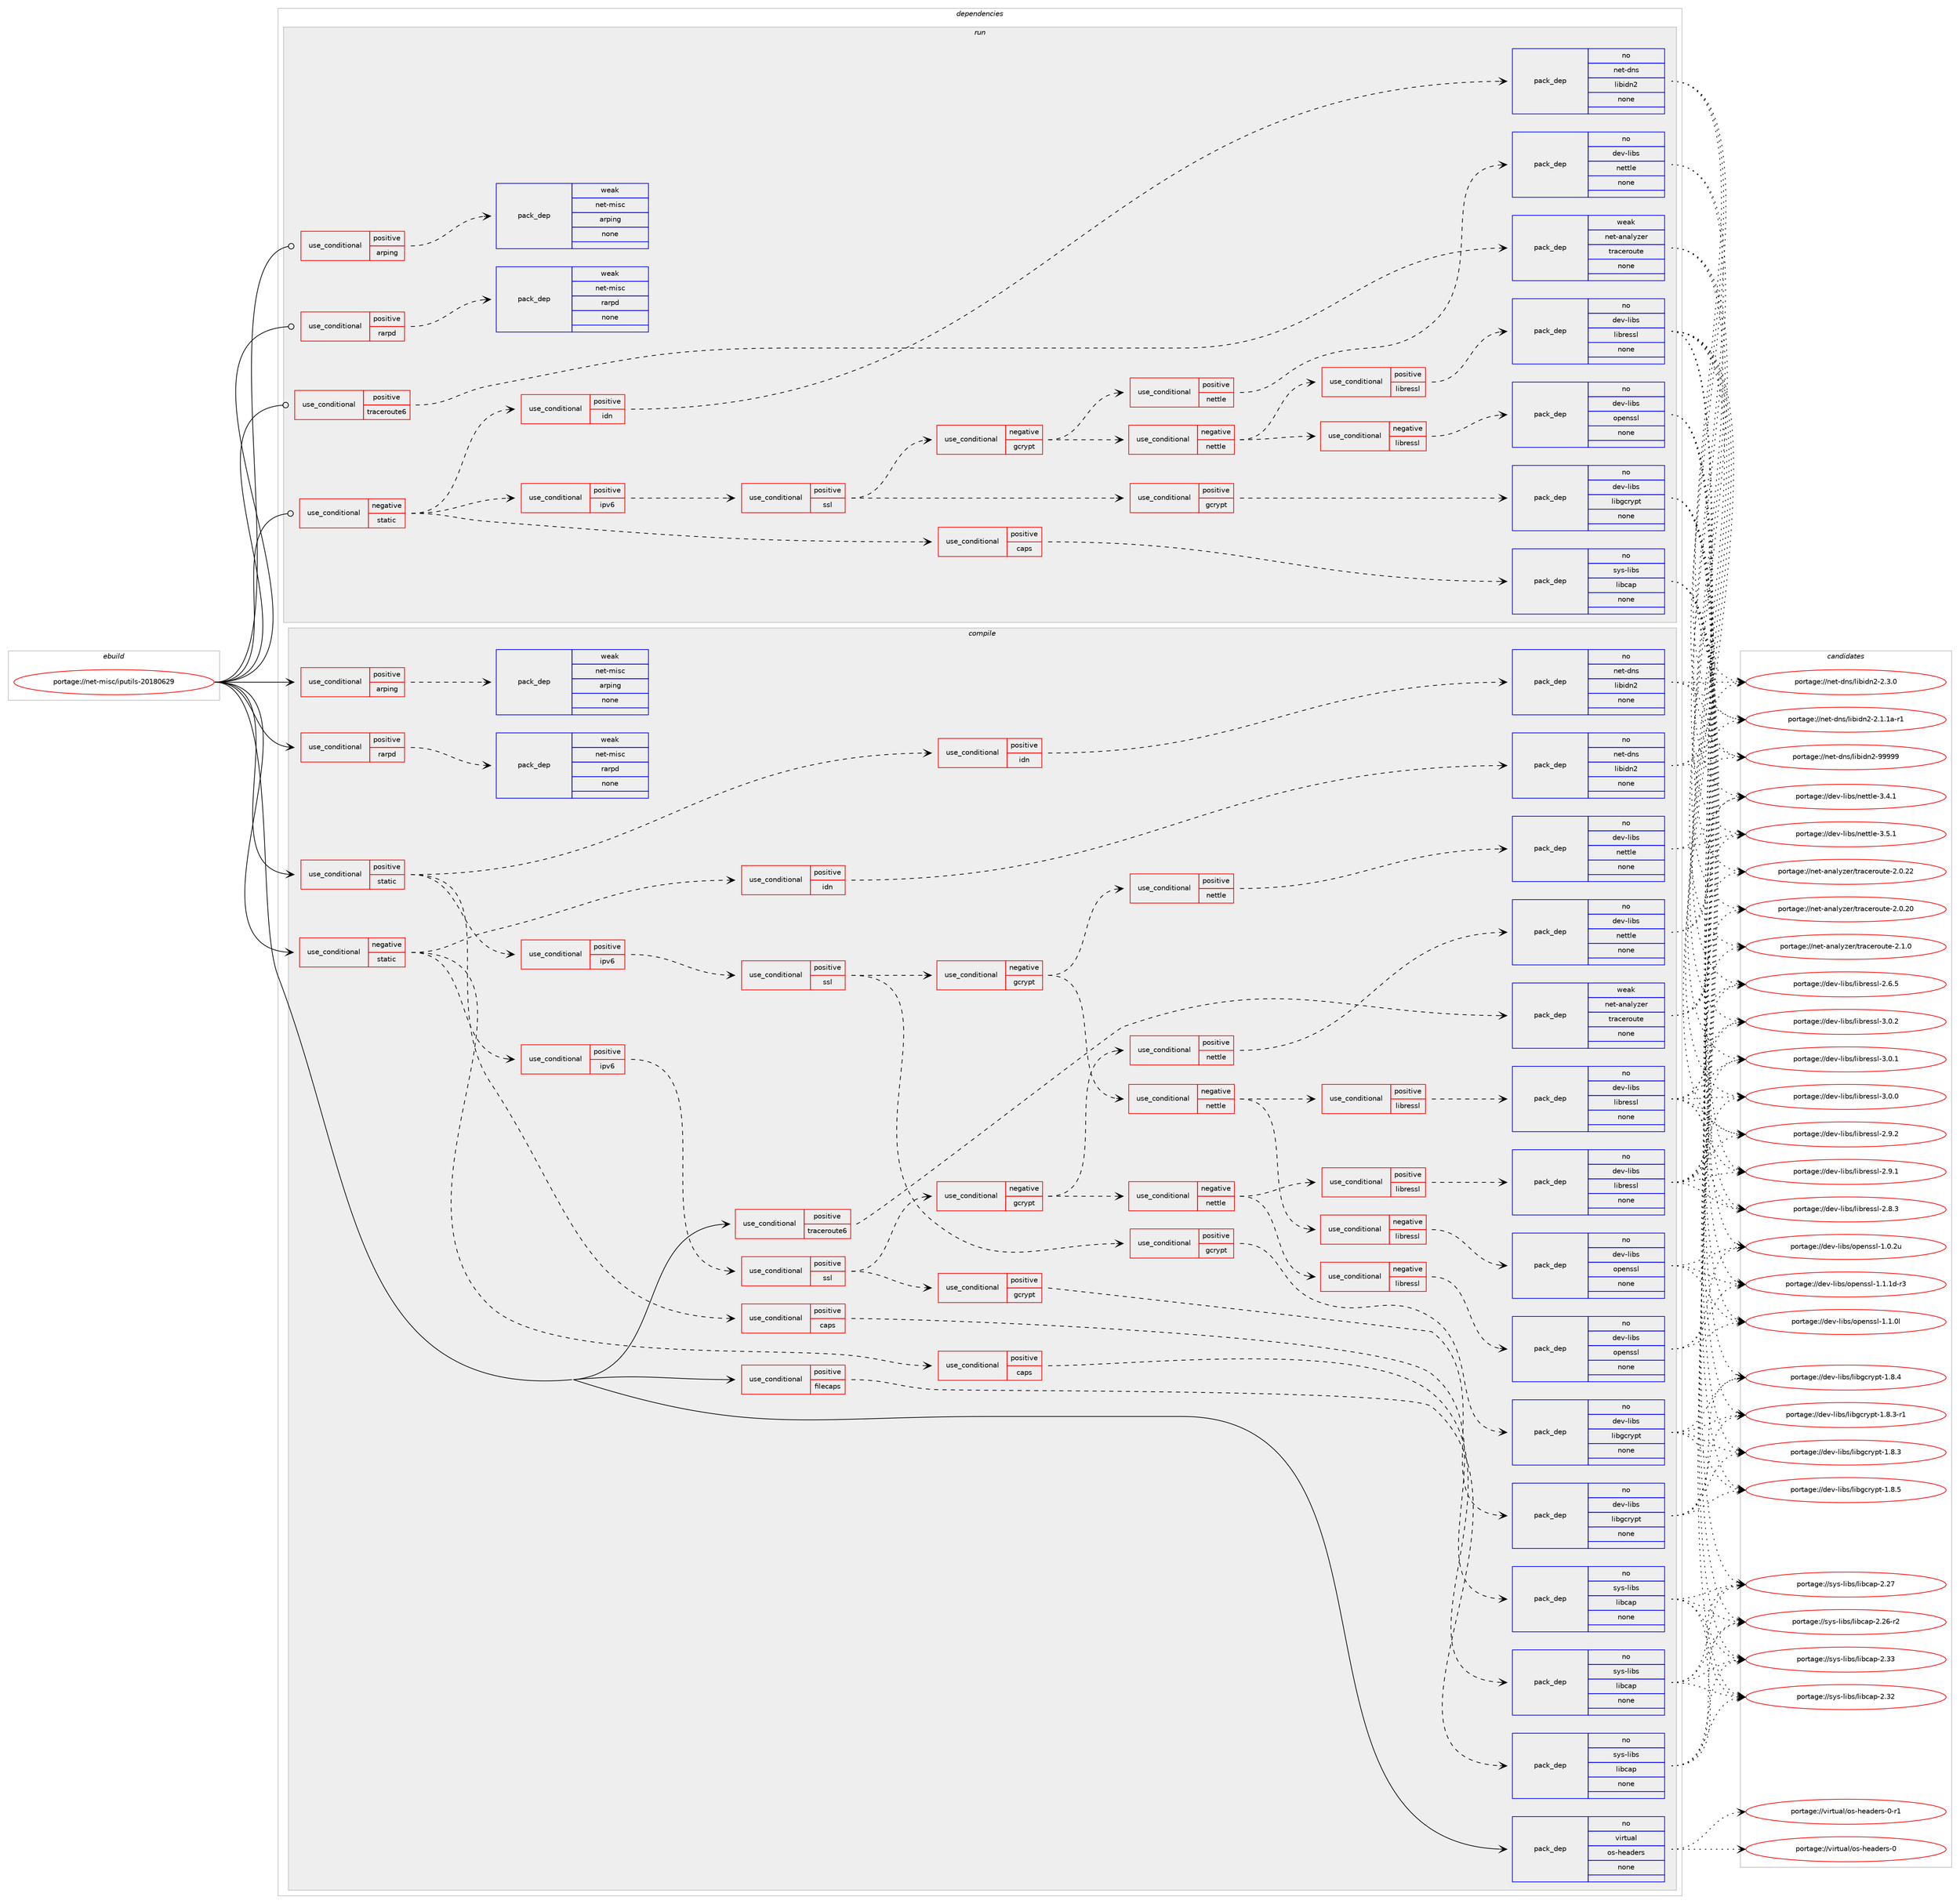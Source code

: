 digraph prolog {

# *************
# Graph options
# *************

newrank=true;
concentrate=true;
compound=true;
graph [rankdir=LR,fontname=Helvetica,fontsize=10,ranksep=1.5];#, ranksep=2.5, nodesep=0.2];
edge  [arrowhead=vee];
node  [fontname=Helvetica,fontsize=10];

# **********
# The ebuild
# **********

subgraph cluster_leftcol {
color=gray;
rank=same;
label=<<i>ebuild</i>>;
id [label="portage://net-misc/iputils-20180629", color=red, width=4, href="../net-misc/iputils-20180629.svg"];
}

# ****************
# The dependencies
# ****************

subgraph cluster_midcol {
color=gray;
label=<<i>dependencies</i>>;
subgraph cluster_compile {
fillcolor="#eeeeee";
style=filled;
label=<<i>compile</i>>;
subgraph cond9974 {
dependency53487 [label=<<TABLE BORDER="0" CELLBORDER="1" CELLSPACING="0" CELLPADDING="4"><TR><TD ROWSPAN="3" CELLPADDING="10">use_conditional</TD></TR><TR><TD>negative</TD></TR><TR><TD>static</TD></TR></TABLE>>, shape=none, color=red];
subgraph cond9975 {
dependency53488 [label=<<TABLE BORDER="0" CELLBORDER="1" CELLSPACING="0" CELLPADDING="4"><TR><TD ROWSPAN="3" CELLPADDING="10">use_conditional</TD></TR><TR><TD>positive</TD></TR><TR><TD>caps</TD></TR></TABLE>>, shape=none, color=red];
subgraph pack42427 {
dependency53489 [label=<<TABLE BORDER="0" CELLBORDER="1" CELLSPACING="0" CELLPADDING="4" WIDTH="220"><TR><TD ROWSPAN="6" CELLPADDING="30">pack_dep</TD></TR><TR><TD WIDTH="110">no</TD></TR><TR><TD>sys-libs</TD></TR><TR><TD>libcap</TD></TR><TR><TD>none</TD></TR><TR><TD></TD></TR></TABLE>>, shape=none, color=blue];
}
dependency53488:e -> dependency53489:w [weight=20,style="dashed",arrowhead="vee"];
}
dependency53487:e -> dependency53488:w [weight=20,style="dashed",arrowhead="vee"];
subgraph cond9976 {
dependency53490 [label=<<TABLE BORDER="0" CELLBORDER="1" CELLSPACING="0" CELLPADDING="4"><TR><TD ROWSPAN="3" CELLPADDING="10">use_conditional</TD></TR><TR><TD>positive</TD></TR><TR><TD>idn</TD></TR></TABLE>>, shape=none, color=red];
subgraph pack42428 {
dependency53491 [label=<<TABLE BORDER="0" CELLBORDER="1" CELLSPACING="0" CELLPADDING="4" WIDTH="220"><TR><TD ROWSPAN="6" CELLPADDING="30">pack_dep</TD></TR><TR><TD WIDTH="110">no</TD></TR><TR><TD>net-dns</TD></TR><TR><TD>libidn2</TD></TR><TR><TD>none</TD></TR><TR><TD></TD></TR></TABLE>>, shape=none, color=blue];
}
dependency53490:e -> dependency53491:w [weight=20,style="dashed",arrowhead="vee"];
}
dependency53487:e -> dependency53490:w [weight=20,style="dashed",arrowhead="vee"];
subgraph cond9977 {
dependency53492 [label=<<TABLE BORDER="0" CELLBORDER="1" CELLSPACING="0" CELLPADDING="4"><TR><TD ROWSPAN="3" CELLPADDING="10">use_conditional</TD></TR><TR><TD>positive</TD></TR><TR><TD>ipv6</TD></TR></TABLE>>, shape=none, color=red];
subgraph cond9978 {
dependency53493 [label=<<TABLE BORDER="0" CELLBORDER="1" CELLSPACING="0" CELLPADDING="4"><TR><TD ROWSPAN="3" CELLPADDING="10">use_conditional</TD></TR><TR><TD>positive</TD></TR><TR><TD>ssl</TD></TR></TABLE>>, shape=none, color=red];
subgraph cond9979 {
dependency53494 [label=<<TABLE BORDER="0" CELLBORDER="1" CELLSPACING="0" CELLPADDING="4"><TR><TD ROWSPAN="3" CELLPADDING="10">use_conditional</TD></TR><TR><TD>positive</TD></TR><TR><TD>gcrypt</TD></TR></TABLE>>, shape=none, color=red];
subgraph pack42429 {
dependency53495 [label=<<TABLE BORDER="0" CELLBORDER="1" CELLSPACING="0" CELLPADDING="4" WIDTH="220"><TR><TD ROWSPAN="6" CELLPADDING="30">pack_dep</TD></TR><TR><TD WIDTH="110">no</TD></TR><TR><TD>dev-libs</TD></TR><TR><TD>libgcrypt</TD></TR><TR><TD>none</TD></TR><TR><TD></TD></TR></TABLE>>, shape=none, color=blue];
}
dependency53494:e -> dependency53495:w [weight=20,style="dashed",arrowhead="vee"];
}
dependency53493:e -> dependency53494:w [weight=20,style="dashed",arrowhead="vee"];
subgraph cond9980 {
dependency53496 [label=<<TABLE BORDER="0" CELLBORDER="1" CELLSPACING="0" CELLPADDING="4"><TR><TD ROWSPAN="3" CELLPADDING="10">use_conditional</TD></TR><TR><TD>negative</TD></TR><TR><TD>gcrypt</TD></TR></TABLE>>, shape=none, color=red];
subgraph cond9981 {
dependency53497 [label=<<TABLE BORDER="0" CELLBORDER="1" CELLSPACING="0" CELLPADDING="4"><TR><TD ROWSPAN="3" CELLPADDING="10">use_conditional</TD></TR><TR><TD>positive</TD></TR><TR><TD>nettle</TD></TR></TABLE>>, shape=none, color=red];
subgraph pack42430 {
dependency53498 [label=<<TABLE BORDER="0" CELLBORDER="1" CELLSPACING="0" CELLPADDING="4" WIDTH="220"><TR><TD ROWSPAN="6" CELLPADDING="30">pack_dep</TD></TR><TR><TD WIDTH="110">no</TD></TR><TR><TD>dev-libs</TD></TR><TR><TD>nettle</TD></TR><TR><TD>none</TD></TR><TR><TD></TD></TR></TABLE>>, shape=none, color=blue];
}
dependency53497:e -> dependency53498:w [weight=20,style="dashed",arrowhead="vee"];
}
dependency53496:e -> dependency53497:w [weight=20,style="dashed",arrowhead="vee"];
subgraph cond9982 {
dependency53499 [label=<<TABLE BORDER="0" CELLBORDER="1" CELLSPACING="0" CELLPADDING="4"><TR><TD ROWSPAN="3" CELLPADDING="10">use_conditional</TD></TR><TR><TD>negative</TD></TR><TR><TD>nettle</TD></TR></TABLE>>, shape=none, color=red];
subgraph cond9983 {
dependency53500 [label=<<TABLE BORDER="0" CELLBORDER="1" CELLSPACING="0" CELLPADDING="4"><TR><TD ROWSPAN="3" CELLPADDING="10">use_conditional</TD></TR><TR><TD>positive</TD></TR><TR><TD>libressl</TD></TR></TABLE>>, shape=none, color=red];
subgraph pack42431 {
dependency53501 [label=<<TABLE BORDER="0" CELLBORDER="1" CELLSPACING="0" CELLPADDING="4" WIDTH="220"><TR><TD ROWSPAN="6" CELLPADDING="30">pack_dep</TD></TR><TR><TD WIDTH="110">no</TD></TR><TR><TD>dev-libs</TD></TR><TR><TD>libressl</TD></TR><TR><TD>none</TD></TR><TR><TD></TD></TR></TABLE>>, shape=none, color=blue];
}
dependency53500:e -> dependency53501:w [weight=20,style="dashed",arrowhead="vee"];
}
dependency53499:e -> dependency53500:w [weight=20,style="dashed",arrowhead="vee"];
subgraph cond9984 {
dependency53502 [label=<<TABLE BORDER="0" CELLBORDER="1" CELLSPACING="0" CELLPADDING="4"><TR><TD ROWSPAN="3" CELLPADDING="10">use_conditional</TD></TR><TR><TD>negative</TD></TR><TR><TD>libressl</TD></TR></TABLE>>, shape=none, color=red];
subgraph pack42432 {
dependency53503 [label=<<TABLE BORDER="0" CELLBORDER="1" CELLSPACING="0" CELLPADDING="4" WIDTH="220"><TR><TD ROWSPAN="6" CELLPADDING="30">pack_dep</TD></TR><TR><TD WIDTH="110">no</TD></TR><TR><TD>dev-libs</TD></TR><TR><TD>openssl</TD></TR><TR><TD>none</TD></TR><TR><TD></TD></TR></TABLE>>, shape=none, color=blue];
}
dependency53502:e -> dependency53503:w [weight=20,style="dashed",arrowhead="vee"];
}
dependency53499:e -> dependency53502:w [weight=20,style="dashed",arrowhead="vee"];
}
dependency53496:e -> dependency53499:w [weight=20,style="dashed",arrowhead="vee"];
}
dependency53493:e -> dependency53496:w [weight=20,style="dashed",arrowhead="vee"];
}
dependency53492:e -> dependency53493:w [weight=20,style="dashed",arrowhead="vee"];
}
dependency53487:e -> dependency53492:w [weight=20,style="dashed",arrowhead="vee"];
}
id:e -> dependency53487:w [weight=20,style="solid",arrowhead="vee"];
subgraph cond9985 {
dependency53504 [label=<<TABLE BORDER="0" CELLBORDER="1" CELLSPACING="0" CELLPADDING="4"><TR><TD ROWSPAN="3" CELLPADDING="10">use_conditional</TD></TR><TR><TD>positive</TD></TR><TR><TD>arping</TD></TR></TABLE>>, shape=none, color=red];
subgraph pack42433 {
dependency53505 [label=<<TABLE BORDER="0" CELLBORDER="1" CELLSPACING="0" CELLPADDING="4" WIDTH="220"><TR><TD ROWSPAN="6" CELLPADDING="30">pack_dep</TD></TR><TR><TD WIDTH="110">weak</TD></TR><TR><TD>net-misc</TD></TR><TR><TD>arping</TD></TR><TR><TD>none</TD></TR><TR><TD></TD></TR></TABLE>>, shape=none, color=blue];
}
dependency53504:e -> dependency53505:w [weight=20,style="dashed",arrowhead="vee"];
}
id:e -> dependency53504:w [weight=20,style="solid",arrowhead="vee"];
subgraph cond9986 {
dependency53506 [label=<<TABLE BORDER="0" CELLBORDER="1" CELLSPACING="0" CELLPADDING="4"><TR><TD ROWSPAN="3" CELLPADDING="10">use_conditional</TD></TR><TR><TD>positive</TD></TR><TR><TD>filecaps</TD></TR></TABLE>>, shape=none, color=red];
subgraph pack42434 {
dependency53507 [label=<<TABLE BORDER="0" CELLBORDER="1" CELLSPACING="0" CELLPADDING="4" WIDTH="220"><TR><TD ROWSPAN="6" CELLPADDING="30">pack_dep</TD></TR><TR><TD WIDTH="110">no</TD></TR><TR><TD>sys-libs</TD></TR><TR><TD>libcap</TD></TR><TR><TD>none</TD></TR><TR><TD></TD></TR></TABLE>>, shape=none, color=blue];
}
dependency53506:e -> dependency53507:w [weight=20,style="dashed",arrowhead="vee"];
}
id:e -> dependency53506:w [weight=20,style="solid",arrowhead="vee"];
subgraph cond9987 {
dependency53508 [label=<<TABLE BORDER="0" CELLBORDER="1" CELLSPACING="0" CELLPADDING="4"><TR><TD ROWSPAN="3" CELLPADDING="10">use_conditional</TD></TR><TR><TD>positive</TD></TR><TR><TD>rarpd</TD></TR></TABLE>>, shape=none, color=red];
subgraph pack42435 {
dependency53509 [label=<<TABLE BORDER="0" CELLBORDER="1" CELLSPACING="0" CELLPADDING="4" WIDTH="220"><TR><TD ROWSPAN="6" CELLPADDING="30">pack_dep</TD></TR><TR><TD WIDTH="110">weak</TD></TR><TR><TD>net-misc</TD></TR><TR><TD>rarpd</TD></TR><TR><TD>none</TD></TR><TR><TD></TD></TR></TABLE>>, shape=none, color=blue];
}
dependency53508:e -> dependency53509:w [weight=20,style="dashed",arrowhead="vee"];
}
id:e -> dependency53508:w [weight=20,style="solid",arrowhead="vee"];
subgraph cond9988 {
dependency53510 [label=<<TABLE BORDER="0" CELLBORDER="1" CELLSPACING="0" CELLPADDING="4"><TR><TD ROWSPAN="3" CELLPADDING="10">use_conditional</TD></TR><TR><TD>positive</TD></TR><TR><TD>static</TD></TR></TABLE>>, shape=none, color=red];
subgraph cond9989 {
dependency53511 [label=<<TABLE BORDER="0" CELLBORDER="1" CELLSPACING="0" CELLPADDING="4"><TR><TD ROWSPAN="3" CELLPADDING="10">use_conditional</TD></TR><TR><TD>positive</TD></TR><TR><TD>caps</TD></TR></TABLE>>, shape=none, color=red];
subgraph pack42436 {
dependency53512 [label=<<TABLE BORDER="0" CELLBORDER="1" CELLSPACING="0" CELLPADDING="4" WIDTH="220"><TR><TD ROWSPAN="6" CELLPADDING="30">pack_dep</TD></TR><TR><TD WIDTH="110">no</TD></TR><TR><TD>sys-libs</TD></TR><TR><TD>libcap</TD></TR><TR><TD>none</TD></TR><TR><TD></TD></TR></TABLE>>, shape=none, color=blue];
}
dependency53511:e -> dependency53512:w [weight=20,style="dashed",arrowhead="vee"];
}
dependency53510:e -> dependency53511:w [weight=20,style="dashed",arrowhead="vee"];
subgraph cond9990 {
dependency53513 [label=<<TABLE BORDER="0" CELLBORDER="1" CELLSPACING="0" CELLPADDING="4"><TR><TD ROWSPAN="3" CELLPADDING="10">use_conditional</TD></TR><TR><TD>positive</TD></TR><TR><TD>idn</TD></TR></TABLE>>, shape=none, color=red];
subgraph pack42437 {
dependency53514 [label=<<TABLE BORDER="0" CELLBORDER="1" CELLSPACING="0" CELLPADDING="4" WIDTH="220"><TR><TD ROWSPAN="6" CELLPADDING="30">pack_dep</TD></TR><TR><TD WIDTH="110">no</TD></TR><TR><TD>net-dns</TD></TR><TR><TD>libidn2</TD></TR><TR><TD>none</TD></TR><TR><TD></TD></TR></TABLE>>, shape=none, color=blue];
}
dependency53513:e -> dependency53514:w [weight=20,style="dashed",arrowhead="vee"];
}
dependency53510:e -> dependency53513:w [weight=20,style="dashed",arrowhead="vee"];
subgraph cond9991 {
dependency53515 [label=<<TABLE BORDER="0" CELLBORDER="1" CELLSPACING="0" CELLPADDING="4"><TR><TD ROWSPAN="3" CELLPADDING="10">use_conditional</TD></TR><TR><TD>positive</TD></TR><TR><TD>ipv6</TD></TR></TABLE>>, shape=none, color=red];
subgraph cond9992 {
dependency53516 [label=<<TABLE BORDER="0" CELLBORDER="1" CELLSPACING="0" CELLPADDING="4"><TR><TD ROWSPAN="3" CELLPADDING="10">use_conditional</TD></TR><TR><TD>positive</TD></TR><TR><TD>ssl</TD></TR></TABLE>>, shape=none, color=red];
subgraph cond9993 {
dependency53517 [label=<<TABLE BORDER="0" CELLBORDER="1" CELLSPACING="0" CELLPADDING="4"><TR><TD ROWSPAN="3" CELLPADDING="10">use_conditional</TD></TR><TR><TD>positive</TD></TR><TR><TD>gcrypt</TD></TR></TABLE>>, shape=none, color=red];
subgraph pack42438 {
dependency53518 [label=<<TABLE BORDER="0" CELLBORDER="1" CELLSPACING="0" CELLPADDING="4" WIDTH="220"><TR><TD ROWSPAN="6" CELLPADDING="30">pack_dep</TD></TR><TR><TD WIDTH="110">no</TD></TR><TR><TD>dev-libs</TD></TR><TR><TD>libgcrypt</TD></TR><TR><TD>none</TD></TR><TR><TD></TD></TR></TABLE>>, shape=none, color=blue];
}
dependency53517:e -> dependency53518:w [weight=20,style="dashed",arrowhead="vee"];
}
dependency53516:e -> dependency53517:w [weight=20,style="dashed",arrowhead="vee"];
subgraph cond9994 {
dependency53519 [label=<<TABLE BORDER="0" CELLBORDER="1" CELLSPACING="0" CELLPADDING="4"><TR><TD ROWSPAN="3" CELLPADDING="10">use_conditional</TD></TR><TR><TD>negative</TD></TR><TR><TD>gcrypt</TD></TR></TABLE>>, shape=none, color=red];
subgraph cond9995 {
dependency53520 [label=<<TABLE BORDER="0" CELLBORDER="1" CELLSPACING="0" CELLPADDING="4"><TR><TD ROWSPAN="3" CELLPADDING="10">use_conditional</TD></TR><TR><TD>positive</TD></TR><TR><TD>nettle</TD></TR></TABLE>>, shape=none, color=red];
subgraph pack42439 {
dependency53521 [label=<<TABLE BORDER="0" CELLBORDER="1" CELLSPACING="0" CELLPADDING="4" WIDTH="220"><TR><TD ROWSPAN="6" CELLPADDING="30">pack_dep</TD></TR><TR><TD WIDTH="110">no</TD></TR><TR><TD>dev-libs</TD></TR><TR><TD>nettle</TD></TR><TR><TD>none</TD></TR><TR><TD></TD></TR></TABLE>>, shape=none, color=blue];
}
dependency53520:e -> dependency53521:w [weight=20,style="dashed",arrowhead="vee"];
}
dependency53519:e -> dependency53520:w [weight=20,style="dashed",arrowhead="vee"];
subgraph cond9996 {
dependency53522 [label=<<TABLE BORDER="0" CELLBORDER="1" CELLSPACING="0" CELLPADDING="4"><TR><TD ROWSPAN="3" CELLPADDING="10">use_conditional</TD></TR><TR><TD>negative</TD></TR><TR><TD>nettle</TD></TR></TABLE>>, shape=none, color=red];
subgraph cond9997 {
dependency53523 [label=<<TABLE BORDER="0" CELLBORDER="1" CELLSPACING="0" CELLPADDING="4"><TR><TD ROWSPAN="3" CELLPADDING="10">use_conditional</TD></TR><TR><TD>positive</TD></TR><TR><TD>libressl</TD></TR></TABLE>>, shape=none, color=red];
subgraph pack42440 {
dependency53524 [label=<<TABLE BORDER="0" CELLBORDER="1" CELLSPACING="0" CELLPADDING="4" WIDTH="220"><TR><TD ROWSPAN="6" CELLPADDING="30">pack_dep</TD></TR><TR><TD WIDTH="110">no</TD></TR><TR><TD>dev-libs</TD></TR><TR><TD>libressl</TD></TR><TR><TD>none</TD></TR><TR><TD></TD></TR></TABLE>>, shape=none, color=blue];
}
dependency53523:e -> dependency53524:w [weight=20,style="dashed",arrowhead="vee"];
}
dependency53522:e -> dependency53523:w [weight=20,style="dashed",arrowhead="vee"];
subgraph cond9998 {
dependency53525 [label=<<TABLE BORDER="0" CELLBORDER="1" CELLSPACING="0" CELLPADDING="4"><TR><TD ROWSPAN="3" CELLPADDING="10">use_conditional</TD></TR><TR><TD>negative</TD></TR><TR><TD>libressl</TD></TR></TABLE>>, shape=none, color=red];
subgraph pack42441 {
dependency53526 [label=<<TABLE BORDER="0" CELLBORDER="1" CELLSPACING="0" CELLPADDING="4" WIDTH="220"><TR><TD ROWSPAN="6" CELLPADDING="30">pack_dep</TD></TR><TR><TD WIDTH="110">no</TD></TR><TR><TD>dev-libs</TD></TR><TR><TD>openssl</TD></TR><TR><TD>none</TD></TR><TR><TD></TD></TR></TABLE>>, shape=none, color=blue];
}
dependency53525:e -> dependency53526:w [weight=20,style="dashed",arrowhead="vee"];
}
dependency53522:e -> dependency53525:w [weight=20,style="dashed",arrowhead="vee"];
}
dependency53519:e -> dependency53522:w [weight=20,style="dashed",arrowhead="vee"];
}
dependency53516:e -> dependency53519:w [weight=20,style="dashed",arrowhead="vee"];
}
dependency53515:e -> dependency53516:w [weight=20,style="dashed",arrowhead="vee"];
}
dependency53510:e -> dependency53515:w [weight=20,style="dashed",arrowhead="vee"];
}
id:e -> dependency53510:w [weight=20,style="solid",arrowhead="vee"];
subgraph cond9999 {
dependency53527 [label=<<TABLE BORDER="0" CELLBORDER="1" CELLSPACING="0" CELLPADDING="4"><TR><TD ROWSPAN="3" CELLPADDING="10">use_conditional</TD></TR><TR><TD>positive</TD></TR><TR><TD>traceroute6</TD></TR></TABLE>>, shape=none, color=red];
subgraph pack42442 {
dependency53528 [label=<<TABLE BORDER="0" CELLBORDER="1" CELLSPACING="0" CELLPADDING="4" WIDTH="220"><TR><TD ROWSPAN="6" CELLPADDING="30">pack_dep</TD></TR><TR><TD WIDTH="110">weak</TD></TR><TR><TD>net-analyzer</TD></TR><TR><TD>traceroute</TD></TR><TR><TD>none</TD></TR><TR><TD></TD></TR></TABLE>>, shape=none, color=blue];
}
dependency53527:e -> dependency53528:w [weight=20,style="dashed",arrowhead="vee"];
}
id:e -> dependency53527:w [weight=20,style="solid",arrowhead="vee"];
subgraph pack42443 {
dependency53529 [label=<<TABLE BORDER="0" CELLBORDER="1" CELLSPACING="0" CELLPADDING="4" WIDTH="220"><TR><TD ROWSPAN="6" CELLPADDING="30">pack_dep</TD></TR><TR><TD WIDTH="110">no</TD></TR><TR><TD>virtual</TD></TR><TR><TD>os-headers</TD></TR><TR><TD>none</TD></TR><TR><TD></TD></TR></TABLE>>, shape=none, color=blue];
}
id:e -> dependency53529:w [weight=20,style="solid",arrowhead="vee"];
}
subgraph cluster_compileandrun {
fillcolor="#eeeeee";
style=filled;
label=<<i>compile and run</i>>;
}
subgraph cluster_run {
fillcolor="#eeeeee";
style=filled;
label=<<i>run</i>>;
subgraph cond10000 {
dependency53530 [label=<<TABLE BORDER="0" CELLBORDER="1" CELLSPACING="0" CELLPADDING="4"><TR><TD ROWSPAN="3" CELLPADDING="10">use_conditional</TD></TR><TR><TD>negative</TD></TR><TR><TD>static</TD></TR></TABLE>>, shape=none, color=red];
subgraph cond10001 {
dependency53531 [label=<<TABLE BORDER="0" CELLBORDER="1" CELLSPACING="0" CELLPADDING="4"><TR><TD ROWSPAN="3" CELLPADDING="10">use_conditional</TD></TR><TR><TD>positive</TD></TR><TR><TD>caps</TD></TR></TABLE>>, shape=none, color=red];
subgraph pack42444 {
dependency53532 [label=<<TABLE BORDER="0" CELLBORDER="1" CELLSPACING="0" CELLPADDING="4" WIDTH="220"><TR><TD ROWSPAN="6" CELLPADDING="30">pack_dep</TD></TR><TR><TD WIDTH="110">no</TD></TR><TR><TD>sys-libs</TD></TR><TR><TD>libcap</TD></TR><TR><TD>none</TD></TR><TR><TD></TD></TR></TABLE>>, shape=none, color=blue];
}
dependency53531:e -> dependency53532:w [weight=20,style="dashed",arrowhead="vee"];
}
dependency53530:e -> dependency53531:w [weight=20,style="dashed",arrowhead="vee"];
subgraph cond10002 {
dependency53533 [label=<<TABLE BORDER="0" CELLBORDER="1" CELLSPACING="0" CELLPADDING="4"><TR><TD ROWSPAN="3" CELLPADDING="10">use_conditional</TD></TR><TR><TD>positive</TD></TR><TR><TD>idn</TD></TR></TABLE>>, shape=none, color=red];
subgraph pack42445 {
dependency53534 [label=<<TABLE BORDER="0" CELLBORDER="1" CELLSPACING="0" CELLPADDING="4" WIDTH="220"><TR><TD ROWSPAN="6" CELLPADDING="30">pack_dep</TD></TR><TR><TD WIDTH="110">no</TD></TR><TR><TD>net-dns</TD></TR><TR><TD>libidn2</TD></TR><TR><TD>none</TD></TR><TR><TD></TD></TR></TABLE>>, shape=none, color=blue];
}
dependency53533:e -> dependency53534:w [weight=20,style="dashed",arrowhead="vee"];
}
dependency53530:e -> dependency53533:w [weight=20,style="dashed",arrowhead="vee"];
subgraph cond10003 {
dependency53535 [label=<<TABLE BORDER="0" CELLBORDER="1" CELLSPACING="0" CELLPADDING="4"><TR><TD ROWSPAN="3" CELLPADDING="10">use_conditional</TD></TR><TR><TD>positive</TD></TR><TR><TD>ipv6</TD></TR></TABLE>>, shape=none, color=red];
subgraph cond10004 {
dependency53536 [label=<<TABLE BORDER="0" CELLBORDER="1" CELLSPACING="0" CELLPADDING="4"><TR><TD ROWSPAN="3" CELLPADDING="10">use_conditional</TD></TR><TR><TD>positive</TD></TR><TR><TD>ssl</TD></TR></TABLE>>, shape=none, color=red];
subgraph cond10005 {
dependency53537 [label=<<TABLE BORDER="0" CELLBORDER="1" CELLSPACING="0" CELLPADDING="4"><TR><TD ROWSPAN="3" CELLPADDING="10">use_conditional</TD></TR><TR><TD>positive</TD></TR><TR><TD>gcrypt</TD></TR></TABLE>>, shape=none, color=red];
subgraph pack42446 {
dependency53538 [label=<<TABLE BORDER="0" CELLBORDER="1" CELLSPACING="0" CELLPADDING="4" WIDTH="220"><TR><TD ROWSPAN="6" CELLPADDING="30">pack_dep</TD></TR><TR><TD WIDTH="110">no</TD></TR><TR><TD>dev-libs</TD></TR><TR><TD>libgcrypt</TD></TR><TR><TD>none</TD></TR><TR><TD></TD></TR></TABLE>>, shape=none, color=blue];
}
dependency53537:e -> dependency53538:w [weight=20,style="dashed",arrowhead="vee"];
}
dependency53536:e -> dependency53537:w [weight=20,style="dashed",arrowhead="vee"];
subgraph cond10006 {
dependency53539 [label=<<TABLE BORDER="0" CELLBORDER="1" CELLSPACING="0" CELLPADDING="4"><TR><TD ROWSPAN="3" CELLPADDING="10">use_conditional</TD></TR><TR><TD>negative</TD></TR><TR><TD>gcrypt</TD></TR></TABLE>>, shape=none, color=red];
subgraph cond10007 {
dependency53540 [label=<<TABLE BORDER="0" CELLBORDER="1" CELLSPACING="0" CELLPADDING="4"><TR><TD ROWSPAN="3" CELLPADDING="10">use_conditional</TD></TR><TR><TD>positive</TD></TR><TR><TD>nettle</TD></TR></TABLE>>, shape=none, color=red];
subgraph pack42447 {
dependency53541 [label=<<TABLE BORDER="0" CELLBORDER="1" CELLSPACING="0" CELLPADDING="4" WIDTH="220"><TR><TD ROWSPAN="6" CELLPADDING="30">pack_dep</TD></TR><TR><TD WIDTH="110">no</TD></TR><TR><TD>dev-libs</TD></TR><TR><TD>nettle</TD></TR><TR><TD>none</TD></TR><TR><TD></TD></TR></TABLE>>, shape=none, color=blue];
}
dependency53540:e -> dependency53541:w [weight=20,style="dashed",arrowhead="vee"];
}
dependency53539:e -> dependency53540:w [weight=20,style="dashed",arrowhead="vee"];
subgraph cond10008 {
dependency53542 [label=<<TABLE BORDER="0" CELLBORDER="1" CELLSPACING="0" CELLPADDING="4"><TR><TD ROWSPAN="3" CELLPADDING="10">use_conditional</TD></TR><TR><TD>negative</TD></TR><TR><TD>nettle</TD></TR></TABLE>>, shape=none, color=red];
subgraph cond10009 {
dependency53543 [label=<<TABLE BORDER="0" CELLBORDER="1" CELLSPACING="0" CELLPADDING="4"><TR><TD ROWSPAN="3" CELLPADDING="10">use_conditional</TD></TR><TR><TD>positive</TD></TR><TR><TD>libressl</TD></TR></TABLE>>, shape=none, color=red];
subgraph pack42448 {
dependency53544 [label=<<TABLE BORDER="0" CELLBORDER="1" CELLSPACING="0" CELLPADDING="4" WIDTH="220"><TR><TD ROWSPAN="6" CELLPADDING="30">pack_dep</TD></TR><TR><TD WIDTH="110">no</TD></TR><TR><TD>dev-libs</TD></TR><TR><TD>libressl</TD></TR><TR><TD>none</TD></TR><TR><TD></TD></TR></TABLE>>, shape=none, color=blue];
}
dependency53543:e -> dependency53544:w [weight=20,style="dashed",arrowhead="vee"];
}
dependency53542:e -> dependency53543:w [weight=20,style="dashed",arrowhead="vee"];
subgraph cond10010 {
dependency53545 [label=<<TABLE BORDER="0" CELLBORDER="1" CELLSPACING="0" CELLPADDING="4"><TR><TD ROWSPAN="3" CELLPADDING="10">use_conditional</TD></TR><TR><TD>negative</TD></TR><TR><TD>libressl</TD></TR></TABLE>>, shape=none, color=red];
subgraph pack42449 {
dependency53546 [label=<<TABLE BORDER="0" CELLBORDER="1" CELLSPACING="0" CELLPADDING="4" WIDTH="220"><TR><TD ROWSPAN="6" CELLPADDING="30">pack_dep</TD></TR><TR><TD WIDTH="110">no</TD></TR><TR><TD>dev-libs</TD></TR><TR><TD>openssl</TD></TR><TR><TD>none</TD></TR><TR><TD></TD></TR></TABLE>>, shape=none, color=blue];
}
dependency53545:e -> dependency53546:w [weight=20,style="dashed",arrowhead="vee"];
}
dependency53542:e -> dependency53545:w [weight=20,style="dashed",arrowhead="vee"];
}
dependency53539:e -> dependency53542:w [weight=20,style="dashed",arrowhead="vee"];
}
dependency53536:e -> dependency53539:w [weight=20,style="dashed",arrowhead="vee"];
}
dependency53535:e -> dependency53536:w [weight=20,style="dashed",arrowhead="vee"];
}
dependency53530:e -> dependency53535:w [weight=20,style="dashed",arrowhead="vee"];
}
id:e -> dependency53530:w [weight=20,style="solid",arrowhead="odot"];
subgraph cond10011 {
dependency53547 [label=<<TABLE BORDER="0" CELLBORDER="1" CELLSPACING="0" CELLPADDING="4"><TR><TD ROWSPAN="3" CELLPADDING="10">use_conditional</TD></TR><TR><TD>positive</TD></TR><TR><TD>arping</TD></TR></TABLE>>, shape=none, color=red];
subgraph pack42450 {
dependency53548 [label=<<TABLE BORDER="0" CELLBORDER="1" CELLSPACING="0" CELLPADDING="4" WIDTH="220"><TR><TD ROWSPAN="6" CELLPADDING="30">pack_dep</TD></TR><TR><TD WIDTH="110">weak</TD></TR><TR><TD>net-misc</TD></TR><TR><TD>arping</TD></TR><TR><TD>none</TD></TR><TR><TD></TD></TR></TABLE>>, shape=none, color=blue];
}
dependency53547:e -> dependency53548:w [weight=20,style="dashed",arrowhead="vee"];
}
id:e -> dependency53547:w [weight=20,style="solid",arrowhead="odot"];
subgraph cond10012 {
dependency53549 [label=<<TABLE BORDER="0" CELLBORDER="1" CELLSPACING="0" CELLPADDING="4"><TR><TD ROWSPAN="3" CELLPADDING="10">use_conditional</TD></TR><TR><TD>positive</TD></TR><TR><TD>rarpd</TD></TR></TABLE>>, shape=none, color=red];
subgraph pack42451 {
dependency53550 [label=<<TABLE BORDER="0" CELLBORDER="1" CELLSPACING="0" CELLPADDING="4" WIDTH="220"><TR><TD ROWSPAN="6" CELLPADDING="30">pack_dep</TD></TR><TR><TD WIDTH="110">weak</TD></TR><TR><TD>net-misc</TD></TR><TR><TD>rarpd</TD></TR><TR><TD>none</TD></TR><TR><TD></TD></TR></TABLE>>, shape=none, color=blue];
}
dependency53549:e -> dependency53550:w [weight=20,style="dashed",arrowhead="vee"];
}
id:e -> dependency53549:w [weight=20,style="solid",arrowhead="odot"];
subgraph cond10013 {
dependency53551 [label=<<TABLE BORDER="0" CELLBORDER="1" CELLSPACING="0" CELLPADDING="4"><TR><TD ROWSPAN="3" CELLPADDING="10">use_conditional</TD></TR><TR><TD>positive</TD></TR><TR><TD>traceroute6</TD></TR></TABLE>>, shape=none, color=red];
subgraph pack42452 {
dependency53552 [label=<<TABLE BORDER="0" CELLBORDER="1" CELLSPACING="0" CELLPADDING="4" WIDTH="220"><TR><TD ROWSPAN="6" CELLPADDING="30">pack_dep</TD></TR><TR><TD WIDTH="110">weak</TD></TR><TR><TD>net-analyzer</TD></TR><TR><TD>traceroute</TD></TR><TR><TD>none</TD></TR><TR><TD></TD></TR></TABLE>>, shape=none, color=blue];
}
dependency53551:e -> dependency53552:w [weight=20,style="dashed",arrowhead="vee"];
}
id:e -> dependency53551:w [weight=20,style="solid",arrowhead="odot"];
}
}

# **************
# The candidates
# **************

subgraph cluster_choices {
rank=same;
color=gray;
label=<<i>candidates</i>>;

subgraph choice42427 {
color=black;
nodesep=1;
choice1151211154510810598115471081059899971124550465151 [label="portage://sys-libs/libcap-2.33", color=red, width=4,href="../sys-libs/libcap-2.33.svg"];
choice1151211154510810598115471081059899971124550465150 [label="portage://sys-libs/libcap-2.32", color=red, width=4,href="../sys-libs/libcap-2.32.svg"];
choice1151211154510810598115471081059899971124550465055 [label="portage://sys-libs/libcap-2.27", color=red, width=4,href="../sys-libs/libcap-2.27.svg"];
choice11512111545108105981154710810598999711245504650544511450 [label="portage://sys-libs/libcap-2.26-r2", color=red, width=4,href="../sys-libs/libcap-2.26-r2.svg"];
dependency53489:e -> choice1151211154510810598115471081059899971124550465151:w [style=dotted,weight="100"];
dependency53489:e -> choice1151211154510810598115471081059899971124550465150:w [style=dotted,weight="100"];
dependency53489:e -> choice1151211154510810598115471081059899971124550465055:w [style=dotted,weight="100"];
dependency53489:e -> choice11512111545108105981154710810598999711245504650544511450:w [style=dotted,weight="100"];
}
subgraph choice42428 {
color=black;
nodesep=1;
choice11010111645100110115471081059810510011050455757575757 [label="portage://net-dns/libidn2-99999", color=red, width=4,href="../net-dns/libidn2-99999.svg"];
choice11010111645100110115471081059810510011050455046514648 [label="portage://net-dns/libidn2-2.3.0", color=red, width=4,href="../net-dns/libidn2-2.3.0.svg"];
choice11010111645100110115471081059810510011050455046494649974511449 [label="portage://net-dns/libidn2-2.1.1a-r1", color=red, width=4,href="../net-dns/libidn2-2.1.1a-r1.svg"];
dependency53491:e -> choice11010111645100110115471081059810510011050455757575757:w [style=dotted,weight="100"];
dependency53491:e -> choice11010111645100110115471081059810510011050455046514648:w [style=dotted,weight="100"];
dependency53491:e -> choice11010111645100110115471081059810510011050455046494649974511449:w [style=dotted,weight="100"];
}
subgraph choice42429 {
color=black;
nodesep=1;
choice1001011184510810598115471081059810399114121112116454946564653 [label="portage://dev-libs/libgcrypt-1.8.5", color=red, width=4,href="../dev-libs/libgcrypt-1.8.5.svg"];
choice1001011184510810598115471081059810399114121112116454946564652 [label="portage://dev-libs/libgcrypt-1.8.4", color=red, width=4,href="../dev-libs/libgcrypt-1.8.4.svg"];
choice10010111845108105981154710810598103991141211121164549465646514511449 [label="portage://dev-libs/libgcrypt-1.8.3-r1", color=red, width=4,href="../dev-libs/libgcrypt-1.8.3-r1.svg"];
choice1001011184510810598115471081059810399114121112116454946564651 [label="portage://dev-libs/libgcrypt-1.8.3", color=red, width=4,href="../dev-libs/libgcrypt-1.8.3.svg"];
dependency53495:e -> choice1001011184510810598115471081059810399114121112116454946564653:w [style=dotted,weight="100"];
dependency53495:e -> choice1001011184510810598115471081059810399114121112116454946564652:w [style=dotted,weight="100"];
dependency53495:e -> choice10010111845108105981154710810598103991141211121164549465646514511449:w [style=dotted,weight="100"];
dependency53495:e -> choice1001011184510810598115471081059810399114121112116454946564651:w [style=dotted,weight="100"];
}
subgraph choice42430 {
color=black;
nodesep=1;
choice100101118451081059811547110101116116108101455146534649 [label="portage://dev-libs/nettle-3.5.1", color=red, width=4,href="../dev-libs/nettle-3.5.1.svg"];
choice100101118451081059811547110101116116108101455146524649 [label="portage://dev-libs/nettle-3.4.1", color=red, width=4,href="../dev-libs/nettle-3.4.1.svg"];
dependency53498:e -> choice100101118451081059811547110101116116108101455146534649:w [style=dotted,weight="100"];
dependency53498:e -> choice100101118451081059811547110101116116108101455146524649:w [style=dotted,weight="100"];
}
subgraph choice42431 {
color=black;
nodesep=1;
choice10010111845108105981154710810598114101115115108455146484650 [label="portage://dev-libs/libressl-3.0.2", color=red, width=4,href="../dev-libs/libressl-3.0.2.svg"];
choice10010111845108105981154710810598114101115115108455146484649 [label="portage://dev-libs/libressl-3.0.1", color=red, width=4,href="../dev-libs/libressl-3.0.1.svg"];
choice10010111845108105981154710810598114101115115108455146484648 [label="portage://dev-libs/libressl-3.0.0", color=red, width=4,href="../dev-libs/libressl-3.0.0.svg"];
choice10010111845108105981154710810598114101115115108455046574650 [label="portage://dev-libs/libressl-2.9.2", color=red, width=4,href="../dev-libs/libressl-2.9.2.svg"];
choice10010111845108105981154710810598114101115115108455046574649 [label="portage://dev-libs/libressl-2.9.1", color=red, width=4,href="../dev-libs/libressl-2.9.1.svg"];
choice10010111845108105981154710810598114101115115108455046564651 [label="portage://dev-libs/libressl-2.8.3", color=red, width=4,href="../dev-libs/libressl-2.8.3.svg"];
choice10010111845108105981154710810598114101115115108455046544653 [label="portage://dev-libs/libressl-2.6.5", color=red, width=4,href="../dev-libs/libressl-2.6.5.svg"];
dependency53501:e -> choice10010111845108105981154710810598114101115115108455146484650:w [style=dotted,weight="100"];
dependency53501:e -> choice10010111845108105981154710810598114101115115108455146484649:w [style=dotted,weight="100"];
dependency53501:e -> choice10010111845108105981154710810598114101115115108455146484648:w [style=dotted,weight="100"];
dependency53501:e -> choice10010111845108105981154710810598114101115115108455046574650:w [style=dotted,weight="100"];
dependency53501:e -> choice10010111845108105981154710810598114101115115108455046574649:w [style=dotted,weight="100"];
dependency53501:e -> choice10010111845108105981154710810598114101115115108455046564651:w [style=dotted,weight="100"];
dependency53501:e -> choice10010111845108105981154710810598114101115115108455046544653:w [style=dotted,weight="100"];
}
subgraph choice42432 {
color=black;
nodesep=1;
choice1001011184510810598115471111121011101151151084549464946491004511451 [label="portage://dev-libs/openssl-1.1.1d-r3", color=red, width=4,href="../dev-libs/openssl-1.1.1d-r3.svg"];
choice100101118451081059811547111112101110115115108454946494648108 [label="portage://dev-libs/openssl-1.1.0l", color=red, width=4,href="../dev-libs/openssl-1.1.0l.svg"];
choice100101118451081059811547111112101110115115108454946484650117 [label="portage://dev-libs/openssl-1.0.2u", color=red, width=4,href="../dev-libs/openssl-1.0.2u.svg"];
dependency53503:e -> choice1001011184510810598115471111121011101151151084549464946491004511451:w [style=dotted,weight="100"];
dependency53503:e -> choice100101118451081059811547111112101110115115108454946494648108:w [style=dotted,weight="100"];
dependency53503:e -> choice100101118451081059811547111112101110115115108454946484650117:w [style=dotted,weight="100"];
}
subgraph choice42433 {
color=black;
nodesep=1;
}
subgraph choice42434 {
color=black;
nodesep=1;
choice1151211154510810598115471081059899971124550465151 [label="portage://sys-libs/libcap-2.33", color=red, width=4,href="../sys-libs/libcap-2.33.svg"];
choice1151211154510810598115471081059899971124550465150 [label="portage://sys-libs/libcap-2.32", color=red, width=4,href="../sys-libs/libcap-2.32.svg"];
choice1151211154510810598115471081059899971124550465055 [label="portage://sys-libs/libcap-2.27", color=red, width=4,href="../sys-libs/libcap-2.27.svg"];
choice11512111545108105981154710810598999711245504650544511450 [label="portage://sys-libs/libcap-2.26-r2", color=red, width=4,href="../sys-libs/libcap-2.26-r2.svg"];
dependency53507:e -> choice1151211154510810598115471081059899971124550465151:w [style=dotted,weight="100"];
dependency53507:e -> choice1151211154510810598115471081059899971124550465150:w [style=dotted,weight="100"];
dependency53507:e -> choice1151211154510810598115471081059899971124550465055:w [style=dotted,weight="100"];
dependency53507:e -> choice11512111545108105981154710810598999711245504650544511450:w [style=dotted,weight="100"];
}
subgraph choice42435 {
color=black;
nodesep=1;
}
subgraph choice42436 {
color=black;
nodesep=1;
choice1151211154510810598115471081059899971124550465151 [label="portage://sys-libs/libcap-2.33", color=red, width=4,href="../sys-libs/libcap-2.33.svg"];
choice1151211154510810598115471081059899971124550465150 [label="portage://sys-libs/libcap-2.32", color=red, width=4,href="../sys-libs/libcap-2.32.svg"];
choice1151211154510810598115471081059899971124550465055 [label="portage://sys-libs/libcap-2.27", color=red, width=4,href="../sys-libs/libcap-2.27.svg"];
choice11512111545108105981154710810598999711245504650544511450 [label="portage://sys-libs/libcap-2.26-r2", color=red, width=4,href="../sys-libs/libcap-2.26-r2.svg"];
dependency53512:e -> choice1151211154510810598115471081059899971124550465151:w [style=dotted,weight="100"];
dependency53512:e -> choice1151211154510810598115471081059899971124550465150:w [style=dotted,weight="100"];
dependency53512:e -> choice1151211154510810598115471081059899971124550465055:w [style=dotted,weight="100"];
dependency53512:e -> choice11512111545108105981154710810598999711245504650544511450:w [style=dotted,weight="100"];
}
subgraph choice42437 {
color=black;
nodesep=1;
choice11010111645100110115471081059810510011050455757575757 [label="portage://net-dns/libidn2-99999", color=red, width=4,href="../net-dns/libidn2-99999.svg"];
choice11010111645100110115471081059810510011050455046514648 [label="portage://net-dns/libidn2-2.3.0", color=red, width=4,href="../net-dns/libidn2-2.3.0.svg"];
choice11010111645100110115471081059810510011050455046494649974511449 [label="portage://net-dns/libidn2-2.1.1a-r1", color=red, width=4,href="../net-dns/libidn2-2.1.1a-r1.svg"];
dependency53514:e -> choice11010111645100110115471081059810510011050455757575757:w [style=dotted,weight="100"];
dependency53514:e -> choice11010111645100110115471081059810510011050455046514648:w [style=dotted,weight="100"];
dependency53514:e -> choice11010111645100110115471081059810510011050455046494649974511449:w [style=dotted,weight="100"];
}
subgraph choice42438 {
color=black;
nodesep=1;
choice1001011184510810598115471081059810399114121112116454946564653 [label="portage://dev-libs/libgcrypt-1.8.5", color=red, width=4,href="../dev-libs/libgcrypt-1.8.5.svg"];
choice1001011184510810598115471081059810399114121112116454946564652 [label="portage://dev-libs/libgcrypt-1.8.4", color=red, width=4,href="../dev-libs/libgcrypt-1.8.4.svg"];
choice10010111845108105981154710810598103991141211121164549465646514511449 [label="portage://dev-libs/libgcrypt-1.8.3-r1", color=red, width=4,href="../dev-libs/libgcrypt-1.8.3-r1.svg"];
choice1001011184510810598115471081059810399114121112116454946564651 [label="portage://dev-libs/libgcrypt-1.8.3", color=red, width=4,href="../dev-libs/libgcrypt-1.8.3.svg"];
dependency53518:e -> choice1001011184510810598115471081059810399114121112116454946564653:w [style=dotted,weight="100"];
dependency53518:e -> choice1001011184510810598115471081059810399114121112116454946564652:w [style=dotted,weight="100"];
dependency53518:e -> choice10010111845108105981154710810598103991141211121164549465646514511449:w [style=dotted,weight="100"];
dependency53518:e -> choice1001011184510810598115471081059810399114121112116454946564651:w [style=dotted,weight="100"];
}
subgraph choice42439 {
color=black;
nodesep=1;
choice100101118451081059811547110101116116108101455146534649 [label="portage://dev-libs/nettle-3.5.1", color=red, width=4,href="../dev-libs/nettle-3.5.1.svg"];
choice100101118451081059811547110101116116108101455146524649 [label="portage://dev-libs/nettle-3.4.1", color=red, width=4,href="../dev-libs/nettle-3.4.1.svg"];
dependency53521:e -> choice100101118451081059811547110101116116108101455146534649:w [style=dotted,weight="100"];
dependency53521:e -> choice100101118451081059811547110101116116108101455146524649:w [style=dotted,weight="100"];
}
subgraph choice42440 {
color=black;
nodesep=1;
choice10010111845108105981154710810598114101115115108455146484650 [label="portage://dev-libs/libressl-3.0.2", color=red, width=4,href="../dev-libs/libressl-3.0.2.svg"];
choice10010111845108105981154710810598114101115115108455146484649 [label="portage://dev-libs/libressl-3.0.1", color=red, width=4,href="../dev-libs/libressl-3.0.1.svg"];
choice10010111845108105981154710810598114101115115108455146484648 [label="portage://dev-libs/libressl-3.0.0", color=red, width=4,href="../dev-libs/libressl-3.0.0.svg"];
choice10010111845108105981154710810598114101115115108455046574650 [label="portage://dev-libs/libressl-2.9.2", color=red, width=4,href="../dev-libs/libressl-2.9.2.svg"];
choice10010111845108105981154710810598114101115115108455046574649 [label="portage://dev-libs/libressl-2.9.1", color=red, width=4,href="../dev-libs/libressl-2.9.1.svg"];
choice10010111845108105981154710810598114101115115108455046564651 [label="portage://dev-libs/libressl-2.8.3", color=red, width=4,href="../dev-libs/libressl-2.8.3.svg"];
choice10010111845108105981154710810598114101115115108455046544653 [label="portage://dev-libs/libressl-2.6.5", color=red, width=4,href="../dev-libs/libressl-2.6.5.svg"];
dependency53524:e -> choice10010111845108105981154710810598114101115115108455146484650:w [style=dotted,weight="100"];
dependency53524:e -> choice10010111845108105981154710810598114101115115108455146484649:w [style=dotted,weight="100"];
dependency53524:e -> choice10010111845108105981154710810598114101115115108455146484648:w [style=dotted,weight="100"];
dependency53524:e -> choice10010111845108105981154710810598114101115115108455046574650:w [style=dotted,weight="100"];
dependency53524:e -> choice10010111845108105981154710810598114101115115108455046574649:w [style=dotted,weight="100"];
dependency53524:e -> choice10010111845108105981154710810598114101115115108455046564651:w [style=dotted,weight="100"];
dependency53524:e -> choice10010111845108105981154710810598114101115115108455046544653:w [style=dotted,weight="100"];
}
subgraph choice42441 {
color=black;
nodesep=1;
choice1001011184510810598115471111121011101151151084549464946491004511451 [label="portage://dev-libs/openssl-1.1.1d-r3", color=red, width=4,href="../dev-libs/openssl-1.1.1d-r3.svg"];
choice100101118451081059811547111112101110115115108454946494648108 [label="portage://dev-libs/openssl-1.1.0l", color=red, width=4,href="../dev-libs/openssl-1.1.0l.svg"];
choice100101118451081059811547111112101110115115108454946484650117 [label="portage://dev-libs/openssl-1.0.2u", color=red, width=4,href="../dev-libs/openssl-1.0.2u.svg"];
dependency53526:e -> choice1001011184510810598115471111121011101151151084549464946491004511451:w [style=dotted,weight="100"];
dependency53526:e -> choice100101118451081059811547111112101110115115108454946494648108:w [style=dotted,weight="100"];
dependency53526:e -> choice100101118451081059811547111112101110115115108454946484650117:w [style=dotted,weight="100"];
}
subgraph choice42442 {
color=black;
nodesep=1;
choice110101116459711097108121122101114471161149799101114111117116101455046494648 [label="portage://net-analyzer/traceroute-2.1.0", color=red, width=4,href="../net-analyzer/traceroute-2.1.0.svg"];
choice11010111645971109710812112210111447116114979910111411111711610145504648465050 [label="portage://net-analyzer/traceroute-2.0.22", color=red, width=4,href="../net-analyzer/traceroute-2.0.22.svg"];
choice11010111645971109710812112210111447116114979910111411111711610145504648465048 [label="portage://net-analyzer/traceroute-2.0.20", color=red, width=4,href="../net-analyzer/traceroute-2.0.20.svg"];
dependency53528:e -> choice110101116459711097108121122101114471161149799101114111117116101455046494648:w [style=dotted,weight="100"];
dependency53528:e -> choice11010111645971109710812112210111447116114979910111411111711610145504648465050:w [style=dotted,weight="100"];
dependency53528:e -> choice11010111645971109710812112210111447116114979910111411111711610145504648465048:w [style=dotted,weight="100"];
}
subgraph choice42443 {
color=black;
nodesep=1;
choice1181051141161179710847111115451041019710010111411545484511449 [label="portage://virtual/os-headers-0-r1", color=red, width=4,href="../virtual/os-headers-0-r1.svg"];
choice118105114116117971084711111545104101971001011141154548 [label="portage://virtual/os-headers-0", color=red, width=4,href="../virtual/os-headers-0.svg"];
dependency53529:e -> choice1181051141161179710847111115451041019710010111411545484511449:w [style=dotted,weight="100"];
dependency53529:e -> choice118105114116117971084711111545104101971001011141154548:w [style=dotted,weight="100"];
}
subgraph choice42444 {
color=black;
nodesep=1;
choice1151211154510810598115471081059899971124550465151 [label="portage://sys-libs/libcap-2.33", color=red, width=4,href="../sys-libs/libcap-2.33.svg"];
choice1151211154510810598115471081059899971124550465150 [label="portage://sys-libs/libcap-2.32", color=red, width=4,href="../sys-libs/libcap-2.32.svg"];
choice1151211154510810598115471081059899971124550465055 [label="portage://sys-libs/libcap-2.27", color=red, width=4,href="../sys-libs/libcap-2.27.svg"];
choice11512111545108105981154710810598999711245504650544511450 [label="portage://sys-libs/libcap-2.26-r2", color=red, width=4,href="../sys-libs/libcap-2.26-r2.svg"];
dependency53532:e -> choice1151211154510810598115471081059899971124550465151:w [style=dotted,weight="100"];
dependency53532:e -> choice1151211154510810598115471081059899971124550465150:w [style=dotted,weight="100"];
dependency53532:e -> choice1151211154510810598115471081059899971124550465055:w [style=dotted,weight="100"];
dependency53532:e -> choice11512111545108105981154710810598999711245504650544511450:w [style=dotted,weight="100"];
}
subgraph choice42445 {
color=black;
nodesep=1;
choice11010111645100110115471081059810510011050455757575757 [label="portage://net-dns/libidn2-99999", color=red, width=4,href="../net-dns/libidn2-99999.svg"];
choice11010111645100110115471081059810510011050455046514648 [label="portage://net-dns/libidn2-2.3.0", color=red, width=4,href="../net-dns/libidn2-2.3.0.svg"];
choice11010111645100110115471081059810510011050455046494649974511449 [label="portage://net-dns/libidn2-2.1.1a-r1", color=red, width=4,href="../net-dns/libidn2-2.1.1a-r1.svg"];
dependency53534:e -> choice11010111645100110115471081059810510011050455757575757:w [style=dotted,weight="100"];
dependency53534:e -> choice11010111645100110115471081059810510011050455046514648:w [style=dotted,weight="100"];
dependency53534:e -> choice11010111645100110115471081059810510011050455046494649974511449:w [style=dotted,weight="100"];
}
subgraph choice42446 {
color=black;
nodesep=1;
choice1001011184510810598115471081059810399114121112116454946564653 [label="portage://dev-libs/libgcrypt-1.8.5", color=red, width=4,href="../dev-libs/libgcrypt-1.8.5.svg"];
choice1001011184510810598115471081059810399114121112116454946564652 [label="portage://dev-libs/libgcrypt-1.8.4", color=red, width=4,href="../dev-libs/libgcrypt-1.8.4.svg"];
choice10010111845108105981154710810598103991141211121164549465646514511449 [label="portage://dev-libs/libgcrypt-1.8.3-r1", color=red, width=4,href="../dev-libs/libgcrypt-1.8.3-r1.svg"];
choice1001011184510810598115471081059810399114121112116454946564651 [label="portage://dev-libs/libgcrypt-1.8.3", color=red, width=4,href="../dev-libs/libgcrypt-1.8.3.svg"];
dependency53538:e -> choice1001011184510810598115471081059810399114121112116454946564653:w [style=dotted,weight="100"];
dependency53538:e -> choice1001011184510810598115471081059810399114121112116454946564652:w [style=dotted,weight="100"];
dependency53538:e -> choice10010111845108105981154710810598103991141211121164549465646514511449:w [style=dotted,weight="100"];
dependency53538:e -> choice1001011184510810598115471081059810399114121112116454946564651:w [style=dotted,weight="100"];
}
subgraph choice42447 {
color=black;
nodesep=1;
choice100101118451081059811547110101116116108101455146534649 [label="portage://dev-libs/nettle-3.5.1", color=red, width=4,href="../dev-libs/nettle-3.5.1.svg"];
choice100101118451081059811547110101116116108101455146524649 [label="portage://dev-libs/nettle-3.4.1", color=red, width=4,href="../dev-libs/nettle-3.4.1.svg"];
dependency53541:e -> choice100101118451081059811547110101116116108101455146534649:w [style=dotted,weight="100"];
dependency53541:e -> choice100101118451081059811547110101116116108101455146524649:w [style=dotted,weight="100"];
}
subgraph choice42448 {
color=black;
nodesep=1;
choice10010111845108105981154710810598114101115115108455146484650 [label="portage://dev-libs/libressl-3.0.2", color=red, width=4,href="../dev-libs/libressl-3.0.2.svg"];
choice10010111845108105981154710810598114101115115108455146484649 [label="portage://dev-libs/libressl-3.0.1", color=red, width=4,href="../dev-libs/libressl-3.0.1.svg"];
choice10010111845108105981154710810598114101115115108455146484648 [label="portage://dev-libs/libressl-3.0.0", color=red, width=4,href="../dev-libs/libressl-3.0.0.svg"];
choice10010111845108105981154710810598114101115115108455046574650 [label="portage://dev-libs/libressl-2.9.2", color=red, width=4,href="../dev-libs/libressl-2.9.2.svg"];
choice10010111845108105981154710810598114101115115108455046574649 [label="portage://dev-libs/libressl-2.9.1", color=red, width=4,href="../dev-libs/libressl-2.9.1.svg"];
choice10010111845108105981154710810598114101115115108455046564651 [label="portage://dev-libs/libressl-2.8.3", color=red, width=4,href="../dev-libs/libressl-2.8.3.svg"];
choice10010111845108105981154710810598114101115115108455046544653 [label="portage://dev-libs/libressl-2.6.5", color=red, width=4,href="../dev-libs/libressl-2.6.5.svg"];
dependency53544:e -> choice10010111845108105981154710810598114101115115108455146484650:w [style=dotted,weight="100"];
dependency53544:e -> choice10010111845108105981154710810598114101115115108455146484649:w [style=dotted,weight="100"];
dependency53544:e -> choice10010111845108105981154710810598114101115115108455146484648:w [style=dotted,weight="100"];
dependency53544:e -> choice10010111845108105981154710810598114101115115108455046574650:w [style=dotted,weight="100"];
dependency53544:e -> choice10010111845108105981154710810598114101115115108455046574649:w [style=dotted,weight="100"];
dependency53544:e -> choice10010111845108105981154710810598114101115115108455046564651:w [style=dotted,weight="100"];
dependency53544:e -> choice10010111845108105981154710810598114101115115108455046544653:w [style=dotted,weight="100"];
}
subgraph choice42449 {
color=black;
nodesep=1;
choice1001011184510810598115471111121011101151151084549464946491004511451 [label="portage://dev-libs/openssl-1.1.1d-r3", color=red, width=4,href="../dev-libs/openssl-1.1.1d-r3.svg"];
choice100101118451081059811547111112101110115115108454946494648108 [label="portage://dev-libs/openssl-1.1.0l", color=red, width=4,href="../dev-libs/openssl-1.1.0l.svg"];
choice100101118451081059811547111112101110115115108454946484650117 [label="portage://dev-libs/openssl-1.0.2u", color=red, width=4,href="../dev-libs/openssl-1.0.2u.svg"];
dependency53546:e -> choice1001011184510810598115471111121011101151151084549464946491004511451:w [style=dotted,weight="100"];
dependency53546:e -> choice100101118451081059811547111112101110115115108454946494648108:w [style=dotted,weight="100"];
dependency53546:e -> choice100101118451081059811547111112101110115115108454946484650117:w [style=dotted,weight="100"];
}
subgraph choice42450 {
color=black;
nodesep=1;
}
subgraph choice42451 {
color=black;
nodesep=1;
}
subgraph choice42452 {
color=black;
nodesep=1;
choice110101116459711097108121122101114471161149799101114111117116101455046494648 [label="portage://net-analyzer/traceroute-2.1.0", color=red, width=4,href="../net-analyzer/traceroute-2.1.0.svg"];
choice11010111645971109710812112210111447116114979910111411111711610145504648465050 [label="portage://net-analyzer/traceroute-2.0.22", color=red, width=4,href="../net-analyzer/traceroute-2.0.22.svg"];
choice11010111645971109710812112210111447116114979910111411111711610145504648465048 [label="portage://net-analyzer/traceroute-2.0.20", color=red, width=4,href="../net-analyzer/traceroute-2.0.20.svg"];
dependency53552:e -> choice110101116459711097108121122101114471161149799101114111117116101455046494648:w [style=dotted,weight="100"];
dependency53552:e -> choice11010111645971109710812112210111447116114979910111411111711610145504648465050:w [style=dotted,weight="100"];
dependency53552:e -> choice11010111645971109710812112210111447116114979910111411111711610145504648465048:w [style=dotted,weight="100"];
}
}

}

